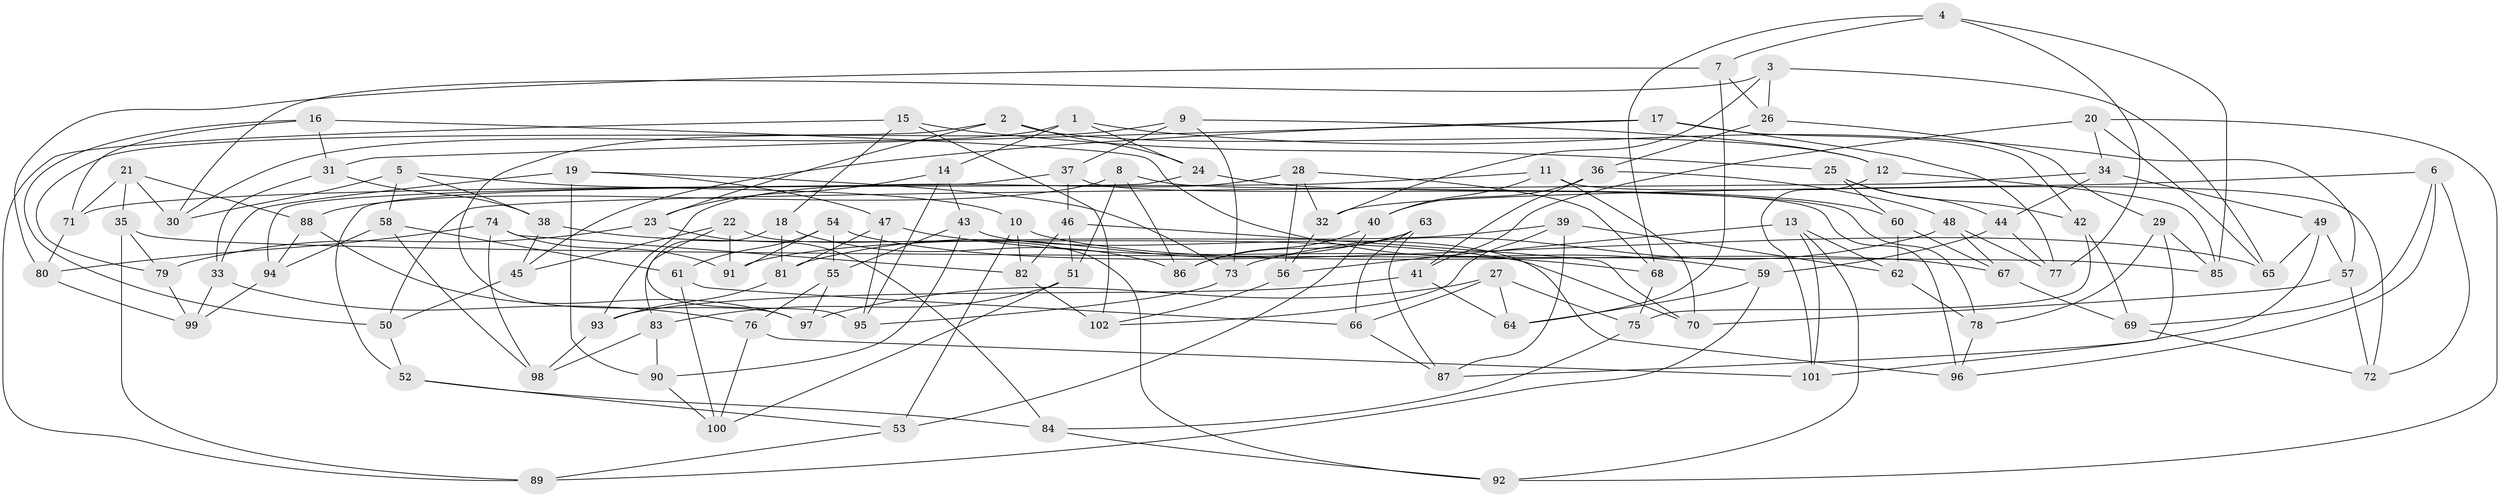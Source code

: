 // coarse degree distribution, {6: 0.5483870967741935, 5: 0.0967741935483871, 4: 0.3225806451612903, 3: 0.03225806451612903}
// Generated by graph-tools (version 1.1) at 2025/24/03/03/25 07:24:25]
// undirected, 102 vertices, 204 edges
graph export_dot {
graph [start="1"]
  node [color=gray90,style=filled];
  1;
  2;
  3;
  4;
  5;
  6;
  7;
  8;
  9;
  10;
  11;
  12;
  13;
  14;
  15;
  16;
  17;
  18;
  19;
  20;
  21;
  22;
  23;
  24;
  25;
  26;
  27;
  28;
  29;
  30;
  31;
  32;
  33;
  34;
  35;
  36;
  37;
  38;
  39;
  40;
  41;
  42;
  43;
  44;
  45;
  46;
  47;
  48;
  49;
  50;
  51;
  52;
  53;
  54;
  55;
  56;
  57;
  58;
  59;
  60;
  61;
  62;
  63;
  64;
  65;
  66;
  67;
  68;
  69;
  70;
  71;
  72;
  73;
  74;
  75;
  76;
  77;
  78;
  79;
  80;
  81;
  82;
  83;
  84;
  85;
  86;
  87;
  88;
  89;
  90;
  91;
  92;
  93;
  94;
  95;
  96;
  97;
  98;
  99;
  100;
  101;
  102;
  1 -- 24;
  1 -- 57;
  1 -- 14;
  1 -- 30;
  2 -- 24;
  2 -- 79;
  2 -- 23;
  2 -- 12;
  3 -- 30;
  3 -- 32;
  3 -- 26;
  3 -- 65;
  4 -- 68;
  4 -- 77;
  4 -- 85;
  4 -- 7;
  5 -- 10;
  5 -- 58;
  5 -- 38;
  5 -- 30;
  6 -- 69;
  6 -- 72;
  6 -- 96;
  6 -- 32;
  7 -- 64;
  7 -- 26;
  7 -- 80;
  8 -- 78;
  8 -- 51;
  8 -- 88;
  8 -- 86;
  9 -- 37;
  9 -- 12;
  9 -- 73;
  9 -- 97;
  10 -- 67;
  10 -- 82;
  10 -- 53;
  11 -- 70;
  11 -- 71;
  11 -- 72;
  11 -- 40;
  12 -- 101;
  12 -- 85;
  13 -- 92;
  13 -- 62;
  13 -- 101;
  13 -- 56;
  14 -- 95;
  14 -- 43;
  14 -- 23;
  15 -- 25;
  15 -- 102;
  15 -- 18;
  15 -- 89;
  16 -- 71;
  16 -- 59;
  16 -- 31;
  16 -- 50;
  17 -- 77;
  17 -- 42;
  17 -- 31;
  17 -- 45;
  18 -- 81;
  18 -- 86;
  18 -- 83;
  19 -- 90;
  19 -- 73;
  19 -- 47;
  19 -- 33;
  20 -- 41;
  20 -- 34;
  20 -- 65;
  20 -- 92;
  21 -- 71;
  21 -- 88;
  21 -- 30;
  21 -- 35;
  22 -- 45;
  22 -- 95;
  22 -- 91;
  22 -- 92;
  23 -- 79;
  23 -- 84;
  24 -- 52;
  24 -- 60;
  25 -- 60;
  25 -- 44;
  25 -- 42;
  26 -- 36;
  26 -- 29;
  27 -- 97;
  27 -- 75;
  27 -- 66;
  27 -- 64;
  28 -- 68;
  28 -- 32;
  28 -- 56;
  28 -- 93;
  29 -- 101;
  29 -- 78;
  29 -- 85;
  31 -- 33;
  31 -- 38;
  32 -- 56;
  33 -- 76;
  33 -- 99;
  34 -- 49;
  34 -- 44;
  34 -- 50;
  35 -- 89;
  35 -- 79;
  35 -- 85;
  36 -- 41;
  36 -- 40;
  36 -- 48;
  37 -- 46;
  37 -- 94;
  37 -- 96;
  38 -- 70;
  38 -- 45;
  39 -- 91;
  39 -- 102;
  39 -- 87;
  39 -- 62;
  40 -- 86;
  40 -- 53;
  41 -- 64;
  41 -- 93;
  42 -- 69;
  42 -- 75;
  43 -- 96;
  43 -- 90;
  43 -- 55;
  44 -- 59;
  44 -- 77;
  45 -- 50;
  46 -- 82;
  46 -- 51;
  46 -- 70;
  47 -- 81;
  47 -- 68;
  47 -- 95;
  48 -- 77;
  48 -- 73;
  48 -- 67;
  49 -- 87;
  49 -- 57;
  49 -- 65;
  50 -- 52;
  51 -- 100;
  51 -- 83;
  52 -- 84;
  52 -- 53;
  53 -- 89;
  54 -- 91;
  54 -- 65;
  54 -- 61;
  54 -- 55;
  55 -- 76;
  55 -- 97;
  56 -- 102;
  57 -- 72;
  57 -- 70;
  58 -- 94;
  58 -- 98;
  58 -- 61;
  59 -- 64;
  59 -- 89;
  60 -- 62;
  60 -- 67;
  61 -- 66;
  61 -- 100;
  62 -- 78;
  63 -- 66;
  63 -- 86;
  63 -- 81;
  63 -- 87;
  66 -- 87;
  67 -- 69;
  68 -- 75;
  69 -- 72;
  71 -- 80;
  73 -- 95;
  74 -- 98;
  74 -- 80;
  74 -- 82;
  74 -- 91;
  75 -- 84;
  76 -- 100;
  76 -- 101;
  78 -- 96;
  79 -- 99;
  80 -- 99;
  81 -- 93;
  82 -- 102;
  83 -- 98;
  83 -- 90;
  84 -- 92;
  88 -- 94;
  88 -- 97;
  90 -- 100;
  93 -- 98;
  94 -- 99;
}
